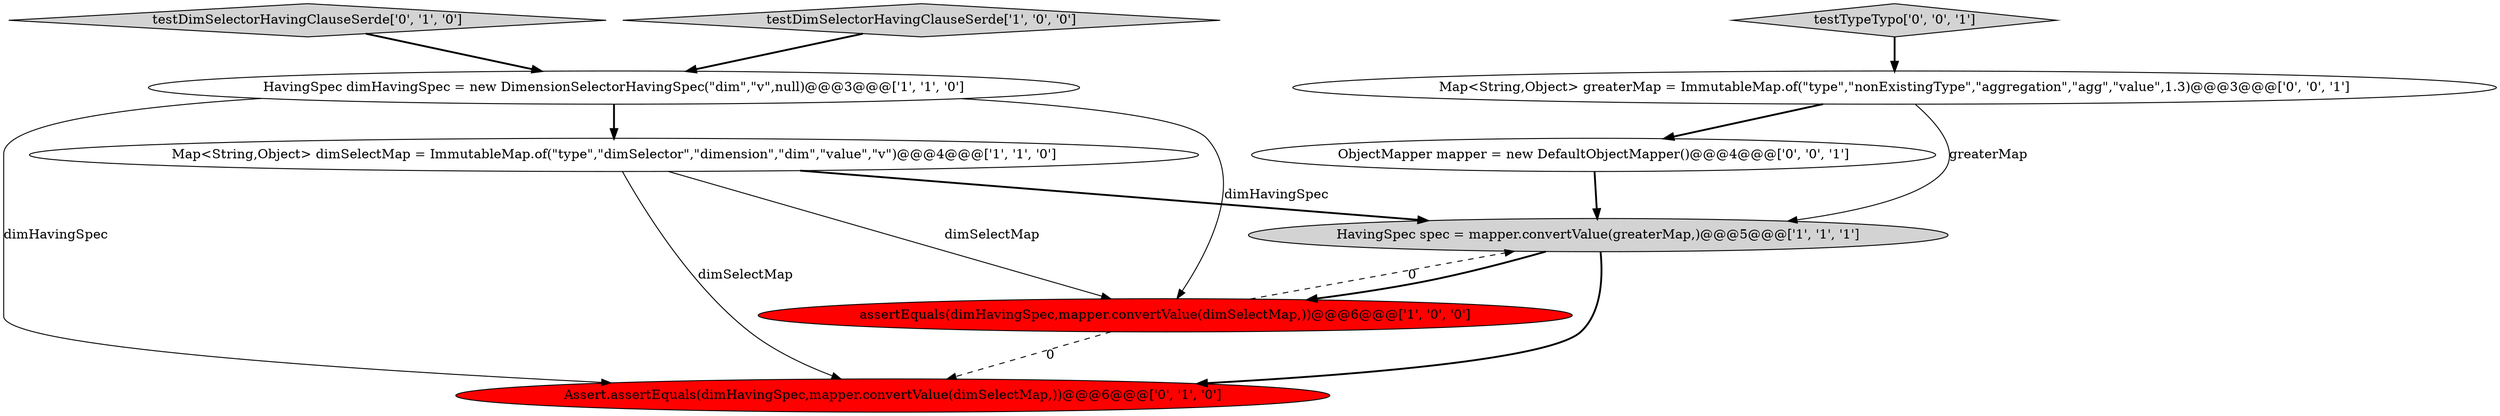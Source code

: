 digraph {
1 [style = filled, label = "Map<String,Object> dimSelectMap = ImmutableMap.of(\"type\",\"dimSelector\",\"dimension\",\"dim\",\"value\",\"v\")@@@4@@@['1', '1', '0']", fillcolor = white, shape = ellipse image = "AAA0AAABBB1BBB"];
8 [style = filled, label = "Map<String,Object> greaterMap = ImmutableMap.of(\"type\",\"nonExistingType\",\"aggregation\",\"agg\",\"value\",1.3)@@@3@@@['0', '0', '1']", fillcolor = white, shape = ellipse image = "AAA0AAABBB3BBB"];
2 [style = filled, label = "HavingSpec spec = mapper.convertValue(greaterMap,)@@@5@@@['1', '1', '1']", fillcolor = lightgray, shape = ellipse image = "AAA0AAABBB1BBB"];
4 [style = filled, label = "testDimSelectorHavingClauseSerde['1', '0', '0']", fillcolor = lightgray, shape = diamond image = "AAA0AAABBB1BBB"];
5 [style = filled, label = "Assert.assertEquals(dimHavingSpec,mapper.convertValue(dimSelectMap,))@@@6@@@['0', '1', '0']", fillcolor = red, shape = ellipse image = "AAA1AAABBB2BBB"];
7 [style = filled, label = "ObjectMapper mapper = new DefaultObjectMapper()@@@4@@@['0', '0', '1']", fillcolor = white, shape = ellipse image = "AAA0AAABBB3BBB"];
9 [style = filled, label = "testTypeTypo['0', '0', '1']", fillcolor = lightgray, shape = diamond image = "AAA0AAABBB3BBB"];
0 [style = filled, label = "assertEquals(dimHavingSpec,mapper.convertValue(dimSelectMap,))@@@6@@@['1', '0', '0']", fillcolor = red, shape = ellipse image = "AAA1AAABBB1BBB"];
3 [style = filled, label = "HavingSpec dimHavingSpec = new DimensionSelectorHavingSpec(\"dim\",\"v\",null)@@@3@@@['1', '1', '0']", fillcolor = white, shape = ellipse image = "AAA0AAABBB1BBB"];
6 [style = filled, label = "testDimSelectorHavingClauseSerde['0', '1', '0']", fillcolor = lightgray, shape = diamond image = "AAA0AAABBB2BBB"];
3->0 [style = solid, label="dimHavingSpec"];
6->3 [style = bold, label=""];
4->3 [style = bold, label=""];
8->2 [style = solid, label="greaterMap"];
0->2 [style = dashed, label="0"];
1->2 [style = bold, label=""];
2->0 [style = bold, label=""];
1->5 [style = solid, label="dimSelectMap"];
3->5 [style = solid, label="dimHavingSpec"];
3->1 [style = bold, label=""];
0->5 [style = dashed, label="0"];
9->8 [style = bold, label=""];
7->2 [style = bold, label=""];
8->7 [style = bold, label=""];
1->0 [style = solid, label="dimSelectMap"];
2->5 [style = bold, label=""];
}
